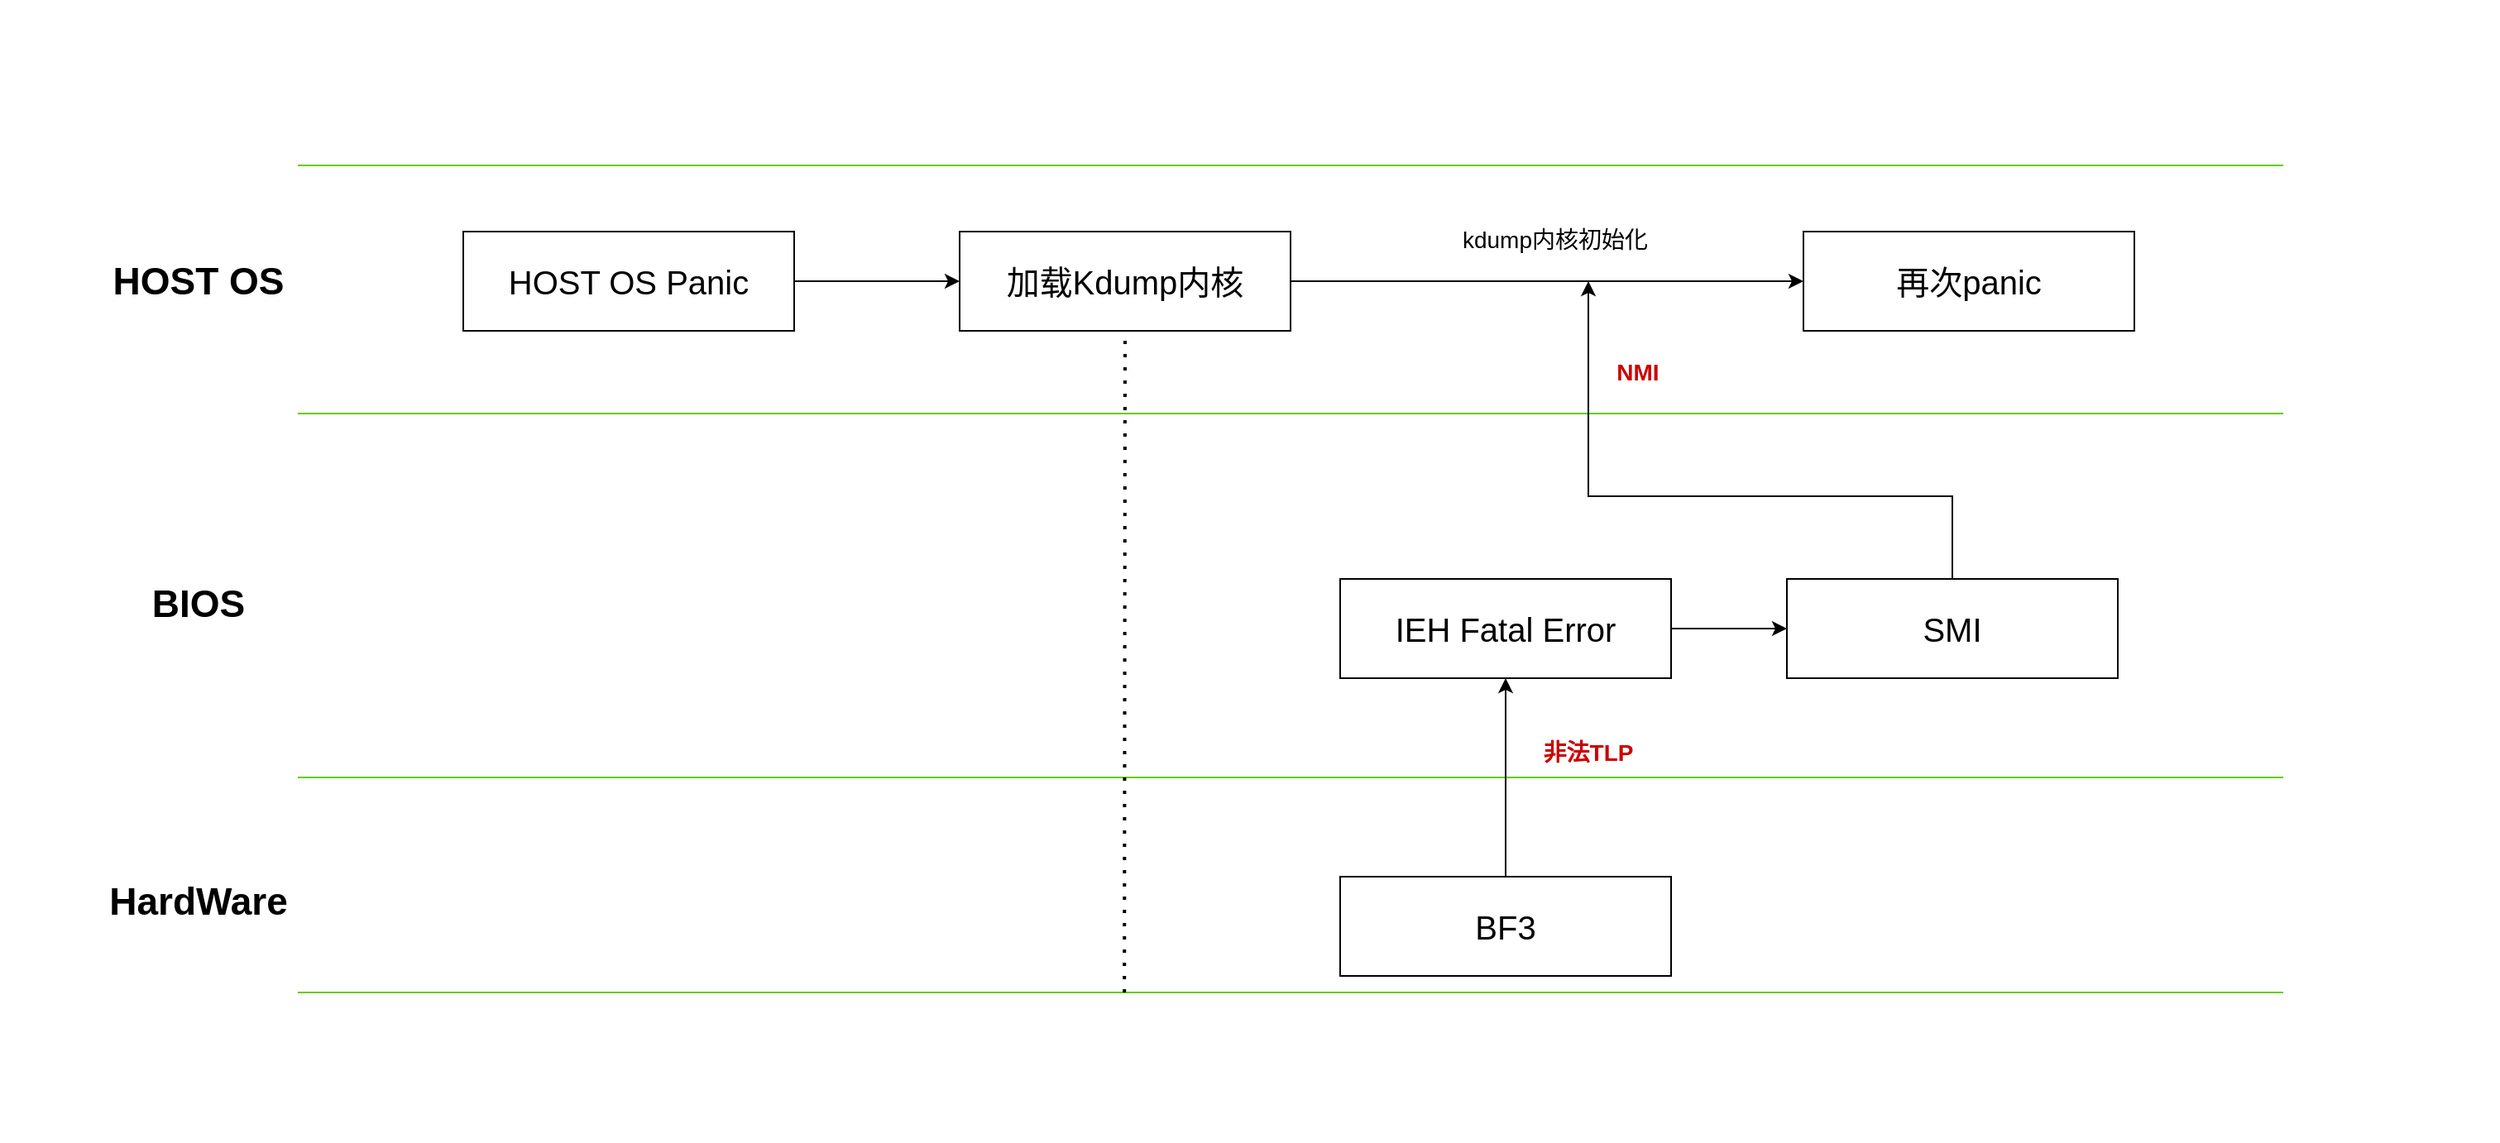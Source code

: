 <mxfile version="26.0.4">
  <diagram name="第 1 页" id="lNHUrWMQAlrkwlzFhIT1">
    <mxGraphModel dx="2555" dy="922" grid="1" gridSize="10" guides="1" tooltips="1" connect="1" arrows="1" fold="1" page="1" pageScale="1" pageWidth="827" pageHeight="1169" math="0" shadow="0">
      <root>
        <mxCell id="0" />
        <mxCell id="1" parent="0" />
        <mxCell id="Pw_NBHD11S9oDheNidvs-25" value="" style="rounded=0;whiteSpace=wrap;html=1;strokeColor=none;" vertex="1" parent="1">
          <mxGeometry x="-300" y="80" width="1510" height="690" as="geometry" />
        </mxCell>
        <mxCell id="Pw_NBHD11S9oDheNidvs-5" style="edgeStyle=orthogonalEdgeStyle;rounded=0;orthogonalLoop=1;jettySize=auto;html=1;entryX=0;entryY=0.5;entryDx=0;entryDy=0;" edge="1" parent="1" source="Pw_NBHD11S9oDheNidvs-1" target="Pw_NBHD11S9oDheNidvs-2">
          <mxGeometry relative="1" as="geometry" />
        </mxCell>
        <mxCell id="Pw_NBHD11S9oDheNidvs-1" value="&lt;font style=&quot;font-size: 20px;&quot;&gt;HOST OS Panic&lt;/font&gt;" style="rounded=0;whiteSpace=wrap;html=1;" vertex="1" parent="1">
          <mxGeometry x="-20" y="220" width="200" height="60" as="geometry" />
        </mxCell>
        <mxCell id="Pw_NBHD11S9oDheNidvs-4" style="edgeStyle=orthogonalEdgeStyle;rounded=0;orthogonalLoop=1;jettySize=auto;html=1;entryX=0;entryY=0.5;entryDx=0;entryDy=0;" edge="1" parent="1" source="Pw_NBHD11S9oDheNidvs-2" target="Pw_NBHD11S9oDheNidvs-3">
          <mxGeometry relative="1" as="geometry" />
        </mxCell>
        <mxCell id="Pw_NBHD11S9oDheNidvs-2" value="&lt;font style=&quot;font-size: 20px;&quot;&gt;加载Kdump内核&lt;/font&gt;" style="rounded=0;whiteSpace=wrap;html=1;" vertex="1" parent="1">
          <mxGeometry x="280" y="220" width="200" height="60" as="geometry" />
        </mxCell>
        <mxCell id="Pw_NBHD11S9oDheNidvs-3" value="&lt;font style=&quot;font-size: 20px;&quot;&gt;再次panic&lt;/font&gt;" style="rounded=0;whiteSpace=wrap;html=1;" vertex="1" parent="1">
          <mxGeometry x="790" y="220" width="200" height="60" as="geometry" />
        </mxCell>
        <mxCell id="Pw_NBHD11S9oDheNidvs-6" value="&lt;font style=&quot;font-size: 14px;&quot;&gt;kdump内核初始化&lt;/font&gt;" style="text;html=1;align=center;verticalAlign=middle;whiteSpace=wrap;rounded=0;" vertex="1" parent="1">
          <mxGeometry x="580" y="210" width="120" height="30" as="geometry" />
        </mxCell>
        <mxCell id="Pw_NBHD11S9oDheNidvs-7" value="" style="endArrow=none;html=1;rounded=0;strokeColor=#66CC00;" edge="1" parent="1">
          <mxGeometry width="50" height="50" relative="1" as="geometry">
            <mxPoint x="-120" y="330" as="sourcePoint" />
            <mxPoint x="1080" y="330" as="targetPoint" />
          </mxGeometry>
        </mxCell>
        <mxCell id="Pw_NBHD11S9oDheNidvs-14" style="edgeStyle=orthogonalEdgeStyle;rounded=0;orthogonalLoop=1;jettySize=auto;html=1;entryX=0;entryY=0.5;entryDx=0;entryDy=0;" edge="1" parent="1" source="Pw_NBHD11S9oDheNidvs-8" target="Pw_NBHD11S9oDheNidvs-9">
          <mxGeometry relative="1" as="geometry" />
        </mxCell>
        <mxCell id="Pw_NBHD11S9oDheNidvs-8" value="&lt;font style=&quot;font-size: 20px;&quot;&gt;IEH Fatal Error&lt;/font&gt;" style="rounded=0;whiteSpace=wrap;html=1;" vertex="1" parent="1">
          <mxGeometry x="510" y="430" width="200" height="60" as="geometry" />
        </mxCell>
        <mxCell id="Pw_NBHD11S9oDheNidvs-16" style="edgeStyle=orthogonalEdgeStyle;rounded=0;orthogonalLoop=1;jettySize=auto;html=1;" edge="1" parent="1" source="Pw_NBHD11S9oDheNidvs-9">
          <mxGeometry relative="1" as="geometry">
            <mxPoint x="660" y="250" as="targetPoint" />
            <Array as="points">
              <mxPoint x="880" y="380" />
              <mxPoint x="660" y="380" />
            </Array>
          </mxGeometry>
        </mxCell>
        <mxCell id="Pw_NBHD11S9oDheNidvs-9" value="&lt;font style=&quot;font-size: 20px;&quot;&gt;SMI&lt;/font&gt;" style="rounded=0;whiteSpace=wrap;html=1;" vertex="1" parent="1">
          <mxGeometry x="780" y="430" width="200" height="60" as="geometry" />
        </mxCell>
        <mxCell id="Pw_NBHD11S9oDheNidvs-10" value="" style="endArrow=none;html=1;rounded=0;strokeColor=#66CC00;" edge="1" parent="1">
          <mxGeometry width="50" height="50" relative="1" as="geometry">
            <mxPoint x="-120" y="550" as="sourcePoint" />
            <mxPoint x="1080" y="550" as="targetPoint" />
          </mxGeometry>
        </mxCell>
        <mxCell id="Pw_NBHD11S9oDheNidvs-12" style="edgeStyle=orthogonalEdgeStyle;rounded=0;orthogonalLoop=1;jettySize=auto;html=1;entryX=0.5;entryY=1;entryDx=0;entryDy=0;" edge="1" parent="1" source="Pw_NBHD11S9oDheNidvs-11" target="Pw_NBHD11S9oDheNidvs-8">
          <mxGeometry relative="1" as="geometry" />
        </mxCell>
        <mxCell id="Pw_NBHD11S9oDheNidvs-11" value="&lt;font style=&quot;font-size: 20px;&quot;&gt;BF3&lt;/font&gt;" style="rounded=0;whiteSpace=wrap;html=1;" vertex="1" parent="1">
          <mxGeometry x="510" y="610" width="200" height="60" as="geometry" />
        </mxCell>
        <mxCell id="Pw_NBHD11S9oDheNidvs-13" value="&lt;font style=&quot;font-size: 14px; color: rgb(204, 0, 0);&quot;&gt;&lt;b style=&quot;&quot;&gt;非法TLP&lt;/b&gt;&lt;/font&gt;" style="text;html=1;align=center;verticalAlign=middle;whiteSpace=wrap;rounded=0;" vertex="1" parent="1">
          <mxGeometry x="600" y="520" width="120" height="30" as="geometry" />
        </mxCell>
        <mxCell id="Pw_NBHD11S9oDheNidvs-18" value="&lt;font style=&quot;font-size: 14px; color: rgb(204, 0, 0);&quot;&gt;&lt;b&gt;NMI&lt;/b&gt;&lt;/font&gt;" style="text;html=1;align=center;verticalAlign=middle;whiteSpace=wrap;rounded=0;" vertex="1" parent="1">
          <mxGeometry x="630" y="290" width="120" height="30" as="geometry" />
        </mxCell>
        <mxCell id="Pw_NBHD11S9oDheNidvs-19" value="" style="endArrow=none;html=1;rounded=0;strokeColor=#66CC00;" edge="1" parent="1">
          <mxGeometry width="50" height="50" relative="1" as="geometry">
            <mxPoint x="-120" y="180" as="sourcePoint" />
            <mxPoint x="1080" y="180" as="targetPoint" />
          </mxGeometry>
        </mxCell>
        <mxCell id="Pw_NBHD11S9oDheNidvs-20" value="" style="endArrow=none;html=1;rounded=0;strokeColor=#66CC00;" edge="1" parent="1">
          <mxGeometry width="50" height="50" relative="1" as="geometry">
            <mxPoint x="-120" y="680" as="sourcePoint" />
            <mxPoint x="1080" y="680" as="targetPoint" />
          </mxGeometry>
        </mxCell>
        <mxCell id="Pw_NBHD11S9oDheNidvs-21" value="" style="endArrow=none;dashed=1;html=1;dashPattern=1 3;strokeWidth=2;rounded=0;" edge="1" parent="1">
          <mxGeometry width="50" height="50" relative="1" as="geometry">
            <mxPoint x="379.58" y="680" as="sourcePoint" />
            <mxPoint x="380" y="280" as="targetPoint" />
          </mxGeometry>
        </mxCell>
        <mxCell id="Pw_NBHD11S9oDheNidvs-22" value="&lt;font style=&quot;font-size: 23px;&quot;&gt;&lt;b style=&quot;&quot;&gt;HOST OS&lt;/b&gt;&lt;/font&gt;" style="text;html=1;align=center;verticalAlign=middle;whiteSpace=wrap;rounded=0;" vertex="1" parent="1">
          <mxGeometry x="-240" y="235" width="120" height="30" as="geometry" />
        </mxCell>
        <mxCell id="Pw_NBHD11S9oDheNidvs-23" value="&lt;font style=&quot;font-size: 23px;&quot;&gt;&lt;b style=&quot;&quot;&gt;BIOS&lt;/b&gt;&lt;/font&gt;" style="text;html=1;align=center;verticalAlign=middle;whiteSpace=wrap;rounded=0;" vertex="1" parent="1">
          <mxGeometry x="-240" y="430" width="120" height="30" as="geometry" />
        </mxCell>
        <mxCell id="Pw_NBHD11S9oDheNidvs-24" value="&lt;font style=&quot;font-size: 23px;&quot;&gt;&lt;b style=&quot;&quot;&gt;HardWare&lt;/b&gt;&lt;/font&gt;" style="text;html=1;align=center;verticalAlign=middle;whiteSpace=wrap;rounded=0;" vertex="1" parent="1">
          <mxGeometry x="-240" y="610" width="120" height="30" as="geometry" />
        </mxCell>
      </root>
    </mxGraphModel>
  </diagram>
</mxfile>
